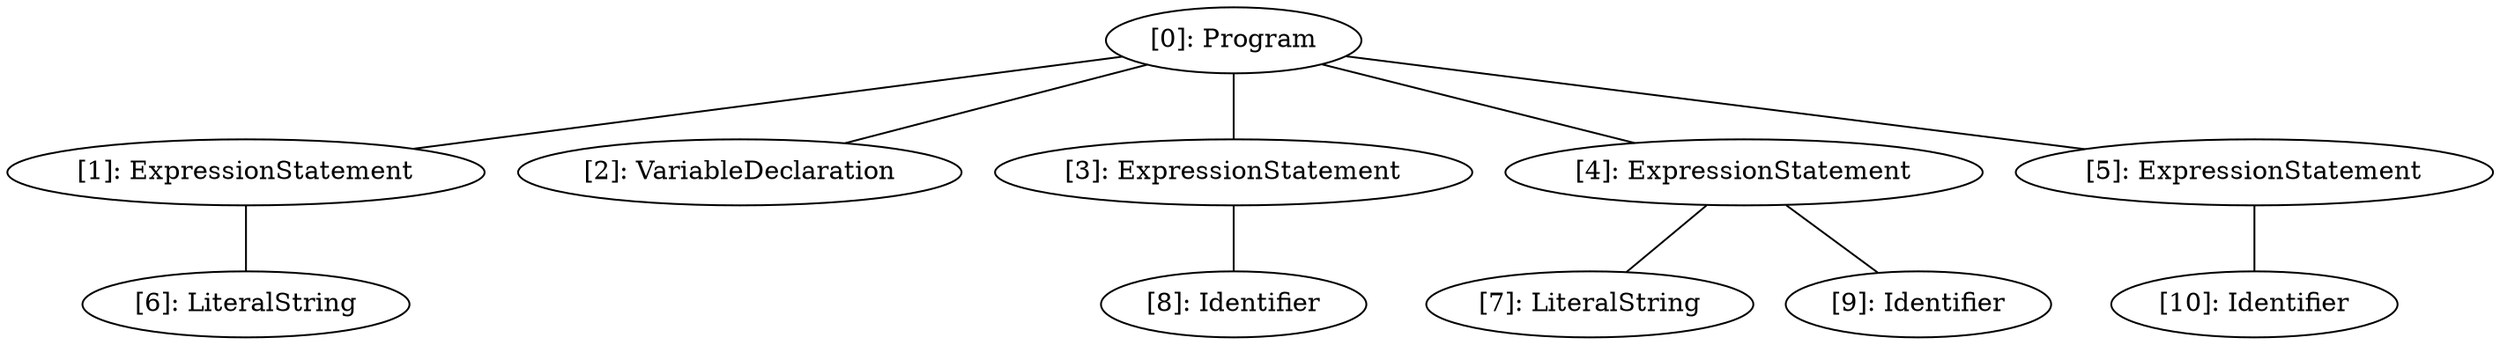 // Result
graph {
	0 [label="[0]: Program"]
	1 [label="[1]: ExpressionStatement"]
	2 [label="[2]: VariableDeclaration"]
	3 [label="[3]: ExpressionStatement"]
	4 [label="[4]: ExpressionStatement"]
	5 [label="[5]: ExpressionStatement"]
	6 [label="[6]: LiteralString"]
	7 [label="[7]: LiteralString"]
	8 [label="[8]: Identifier"]
	9 [label="[9]: Identifier"]
	10 [label="[10]: Identifier"]
	0 -- 1
	0 -- 2
	0 -- 3
	0 -- 4
	0 -- 5
	1 -- 6
	3 -- 8
	4 -- 7
	4 -- 9
	5 -- 10
}
